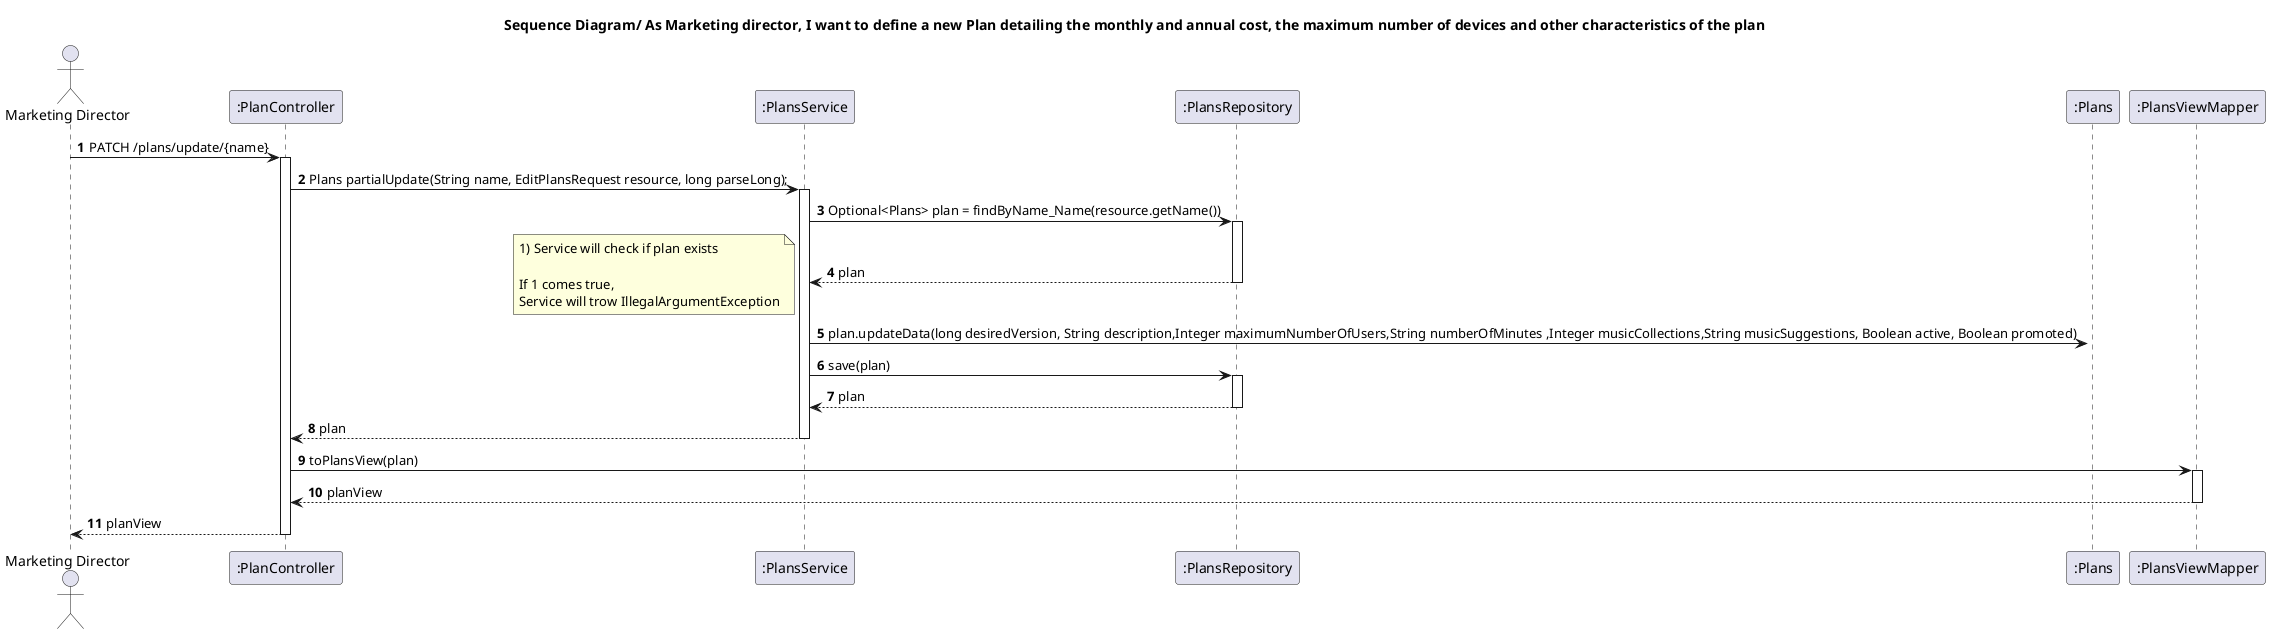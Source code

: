@startuml
'https://plantuml.com/sequence-diagram
autoactivate on
autonumber
title Sequence Diagram/ As Marketing director, I want to define a new Plan detailing the monthly and annual cost, the maximum number of devices and other characteristics of the plan

autonumber

actor "Marketing Director" as Ac
participant ":PlanController" as Ctrl
participant ":PlansService" as Serv
participant ":PlansRepository" as Repo
participant ":Plans" as Plan
participant ":PlansViewMapper" as View

Ac -> Ctrl : PATCH /plans/update/{name}

Ctrl -> Serv :	Plans partialUpdate(String name, EditPlansRequest resource, long parseLong);

Serv -> Repo :Optional<Plans> plan = findByName_Name(resource.getName())
Repo --> Serv : plan
note left
1) Service will check if plan exists

If 1 comes true,
Service will trow IllegalArgumentException
end note
deactivate Plan
Serv -> Plan :plan.updateData(long desiredVersion, String description,Integer maximumNumberOfUsers,String numberOfMinutes ,Integer musicCollections,String musicSuggestions, Boolean active, Boolean promoted)
Serv -> Repo: save(plan)
Repo --> Serv: plan
Serv --> Ctrl: plan
Ctrl ->View: toPlansView(plan)
View -->Ctrl: planView
Ac <-- Ctrl : planView

@enduml